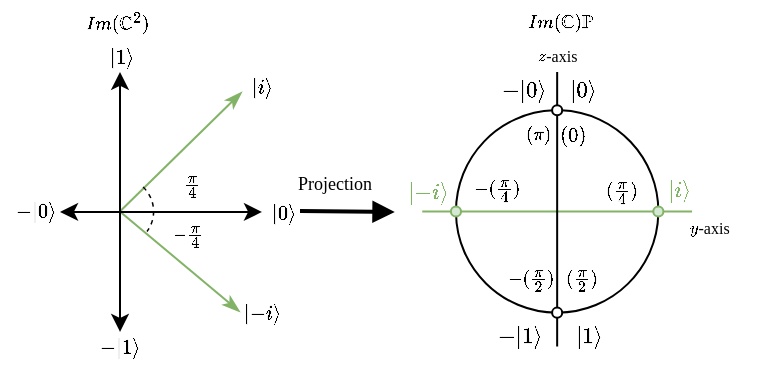 <mxfile version="26.1.1">
  <diagram name="Page-1" id="dkm-CszNJxNppMYP-VIc">
    <mxGraphModel dx="1185" dy="674" grid="1" gridSize="10" guides="1" tooltips="1" connect="1" arrows="1" fold="1" page="1" pageScale="1" pageWidth="850" pageHeight="1100" math="1" shadow="0">
      <root>
        <mxCell id="0" />
        <mxCell id="1" parent="0" />
        <mxCell id="P0czBwf82s6U8S7LUfZ7-1" value="" style="verticalLabelPosition=bottom;verticalAlign=top;html=1;shape=mxgraph.basic.arc;startAngle=0.006;endAngle=0.995;fontFamily=Times New Roman;" vertex="1" parent="1">
          <mxGeometry x="377.984" y="172.144" width="101.188" height="101.188" as="geometry" />
        </mxCell>
        <mxCell id="P0czBwf82s6U8S7LUfZ7-2" value="" style="endArrow=classicThin;startArrow=none;html=1;rounded=0;startFill=0;endFill=1;fillColor=#d5e8d4;strokeColor=#82b366;fontFamily=Times New Roman;" edge="1" parent="1">
          <mxGeometry width="50" height="50" relative="1" as="geometry">
            <mxPoint x="209.934" y="222.738" as="sourcePoint" />
            <mxPoint x="271" y="162.94" as="targetPoint" />
          </mxGeometry>
        </mxCell>
        <mxCell id="P0czBwf82s6U8S7LUfZ7-3" value="" style="endArrow=none;startArrow=classicThin;html=1;rounded=0;startFill=1;endFill=1;fillColor=#d5e8d4;strokeColor=#82b366;fontFamily=Times New Roman;" edge="1" parent="1">
          <mxGeometry width="50" height="50" relative="1" as="geometry">
            <mxPoint x="270" y="272.94" as="sourcePoint" />
            <mxPoint x="209.934" y="222.738" as="targetPoint" />
          </mxGeometry>
        </mxCell>
        <mxCell id="P0czBwf82s6U8S7LUfZ7-4" value="" style="endArrow=classic;startArrow=classic;html=1;rounded=0;fontFamily=Times New Roman;" edge="1" parent="1">
          <mxGeometry width="50" height="50" relative="1" as="geometry">
            <mxPoint x="210" y="282.94" as="sourcePoint" />
            <mxPoint x="210" y="152.94" as="targetPoint" />
          </mxGeometry>
        </mxCell>
        <mxCell id="P0czBwf82s6U8S7LUfZ7-5" value="" style="endArrow=classic;startArrow=classic;html=1;rounded=0;fontFamily=Times New Roman;" edge="1" parent="1">
          <mxGeometry width="50" height="50" relative="1" as="geometry">
            <mxPoint x="180" y="222.94" as="sourcePoint" />
            <mxPoint x="281" y="222.94" as="targetPoint" />
          </mxGeometry>
        </mxCell>
        <mxCell id="P0czBwf82s6U8S7LUfZ7-6" value="\(\ket{0}\)" style="whiteSpace=wrap;html=1;strokeWidth=0;fontSize=10;fillColor=none;strokeColor=none;fontFamily=Times New Roman;" vertex="1" parent="1">
          <mxGeometry x="283.63" y="214.306" width="16.865" height="16.865" as="geometry" />
        </mxCell>
        <mxCell id="P0czBwf82s6U8S7LUfZ7-7" value="\(-\ket{1}\)" style="whiteSpace=wrap;html=1;strokeWidth=0;fontSize=10;fillColor=none;strokeColor=none;fontFamily=Times New Roman;" vertex="1" parent="1">
          <mxGeometry x="201.5" y="285.94" width="16.86" height="7.94" as="geometry" />
        </mxCell>
        <mxCell id="P0czBwf82s6U8S7LUfZ7-8" value="\(-\ket{0}\)" style="whiteSpace=wrap;html=1;strokeWidth=0;fontSize=10;fillColor=none;strokeColor=none;fontFamily=Times New Roman;" vertex="1" parent="1">
          <mxGeometry x="160" y="213.62" width="16.865" height="16.865" as="geometry" />
        </mxCell>
        <mxCell id="P0czBwf82s6U8S7LUfZ7-9" value="\(\ket{i}\)" style="whiteSpace=wrap;html=1;strokeWidth=0;fontSize=10;fillColor=none;strokeColor=none;fontFamily=Times New Roman;" vertex="1" parent="1">
          <mxGeometry x="272.766" y="151.729" width="16.865" height="16.865" as="geometry" />
        </mxCell>
        <mxCell id="P0czBwf82s6U8S7LUfZ7-10" value="\(\ket{-i}\)" style="whiteSpace=wrap;html=1;strokeWidth=0;fontSize=10;fillColor=none;strokeColor=none;fontFamily=Times New Roman;" vertex="1" parent="1">
          <mxGeometry x="272.904" y="264.939" width="16.865" height="16.865" as="geometry" />
        </mxCell>
        <mxCell id="P0czBwf82s6U8S7LUfZ7-11" value="" style="verticalLabelPosition=bottom;verticalAlign=top;html=1;shape=mxgraph.basic.arc;startAngle=0.121;endAngle=0.351;dashed=1;strokeWidth=0.75;fontFamily=Times New Roman;" vertex="1" parent="1">
          <mxGeometry x="193.069" y="205.874" width="33.729" height="33.729" as="geometry" />
        </mxCell>
        <mxCell id="P0czBwf82s6U8S7LUfZ7-12" value="&lt;font&gt;\(\frac{\pi}{4}\)&lt;/font&gt;" style="whiteSpace=wrap;html=1;strokeWidth=0;fontSize=8;fillColor=none;strokeColor=none;fontFamily=Times New Roman;" vertex="1" parent="1">
          <mxGeometry x="237.996" y="201.127" width="16.865" height="16.865" as="geometry" />
        </mxCell>
        <mxCell id="P0czBwf82s6U8S7LUfZ7-13" value="&lt;font&gt;\(-\frac{\pi}{4}\)&lt;/font&gt;" style="whiteSpace=wrap;html=1;strokeWidth=0;fontSize=8;fillColor=none;strokeColor=none;fontFamily=Times New Roman;" vertex="1" parent="1">
          <mxGeometry x="236.073" y="226.267" width="16.865" height="16.865" as="geometry" />
        </mxCell>
        <mxCell id="P0czBwf82s6U8S7LUfZ7-14" value="&lt;span style=&quot;text-wrap-mode: nowrap;&quot;&gt;&lt;font style=&quot;font-size: 9px;&quot;&gt;Projection&lt;/font&gt;&lt;/span&gt;" style="whiteSpace=wrap;html=1;fillColor=none;strokeColor=none;fontFamily=Times New Roman;" vertex="1" parent="1">
          <mxGeometry x="297" y="199.13" width="40.76" height="16.86" as="geometry" />
        </mxCell>
        <mxCell id="P0czBwf82s6U8S7LUfZ7-15" value="" style="endArrow=block;html=1;rounded=0;strokeWidth=2;endFill=1;fontFamily=Times New Roman;" edge="1" parent="1">
          <mxGeometry width="50" height="50" relative="1" as="geometry">
            <mxPoint x="300.004" y="222.536" as="sourcePoint" />
            <mxPoint x="347.39" y="222.94" as="targetPoint" />
          </mxGeometry>
        </mxCell>
        <mxCell id="P0czBwf82s6U8S7LUfZ7-16" value="" style="endArrow=none;startArrow=none;html=1;rounded=0;startFill=0;fillColor=#d5e8d4;strokeColor=#82b366;fontFamily=Times New Roman;strokeWidth=1;" edge="1" parent="1">
          <mxGeometry width="50" height="50" relative="1" as="geometry">
            <mxPoint x="496.037" y="222.738" as="sourcePoint" />
            <mxPoint x="361.12" y="222.738" as="targetPoint" />
          </mxGeometry>
        </mxCell>
        <mxCell id="P0czBwf82s6U8S7LUfZ7-17" value="" style="endArrow=none;startArrow=none;html=1;rounded=0;startFill=0;fontFamily=Times New Roman;strokeWidth=1;" edge="1" parent="1">
          <mxGeometry width="50" height="50" relative="1" as="geometry">
            <mxPoint x="428.578" y="290.197" as="sourcePoint" />
            <mxPoint x="428.578" y="152.94" as="targetPoint" />
          </mxGeometry>
        </mxCell>
        <mxCell id="P0czBwf82s6U8S7LUfZ7-18" value="\(\ket{0}\)" style="whiteSpace=wrap;html=1;strokeWidth=0;fontSize=11;fillColor=none;strokeColor=none;fontFamily=Times New Roman;" vertex="1" parent="1">
          <mxGeometry x="433.481" y="153.847" width="16.865" height="16.865" as="geometry" />
        </mxCell>
        <mxCell id="P0czBwf82s6U8S7LUfZ7-19" value="" style="ellipse;whiteSpace=wrap;html=1;aspect=fixed;fontFamily=Times New Roman;" vertex="1" parent="1">
          <mxGeometry x="426.049" y="169.615" width="5.059" height="5.059" as="geometry" />
        </mxCell>
        <mxCell id="P0czBwf82s6U8S7LUfZ7-20" value="\(-\ket{0}\)" style="whiteSpace=wrap;html=1;strokeWidth=0;fontSize=11;fillColor=none;strokeColor=none;fontFamily=Times New Roman;" vertex="1" parent="1">
          <mxGeometry x="403.752" y="153.847" width="16.865" height="16.865" as="geometry" />
        </mxCell>
        <mxCell id="P0czBwf82s6U8S7LUfZ7-21" value="\(\ket{i}\)" style="whiteSpace=wrap;html=1;strokeWidth=0;fontSize=11;fillColor=none;strokeColor=none;fontColor=#82B366;fontFamily=Times New Roman;" vertex="1" parent="1">
          <mxGeometry x="484.86" y="203.13" width="10.14" height="16.86" as="geometry" />
        </mxCell>
        <mxCell id="P0czBwf82s6U8S7LUfZ7-22" value="\(\ket{-i}\)" style="whiteSpace=wrap;html=1;strokeWidth=0;fontSize=11;fontStyle=0;fillColor=none;strokeColor=none;fontColor=#82B366;fontFamily=Times New Roman;" vertex="1" parent="1">
          <mxGeometry x="356" y="204.81" width="17" height="16.86" as="geometry" />
        </mxCell>
        <mxCell id="P0czBwf82s6U8S7LUfZ7-23" value="" style="ellipse;whiteSpace=wrap;html=1;aspect=fixed;fontFamily=Times New Roman;" vertex="1" parent="1">
          <mxGeometry x="426.049" y="270.803" width="5.059" height="5.059" as="geometry" />
        </mxCell>
        <mxCell id="P0czBwf82s6U8S7LUfZ7-24" value="\(-\ket{1}\)" style="whiteSpace=wrap;html=1;strokeWidth=0;fontSize=11;fillColor=none;strokeColor=none;fontFamily=Times New Roman;" vertex="1" parent="1">
          <mxGeometry x="402.438" y="276.705" width="16.865" height="16.865" as="geometry" />
        </mxCell>
        <mxCell id="P0czBwf82s6U8S7LUfZ7-25" value="\(\ket{1}\)" style="whiteSpace=wrap;html=1;strokeWidth=0;fontSize=11;fillColor=none;strokeColor=none;fontFamily=Times New Roman;" vertex="1" parent="1">
          <mxGeometry x="436.167" y="276.705" width="16.865" height="16.865" as="geometry" />
        </mxCell>
        <mxCell id="P0czBwf82s6U8S7LUfZ7-26" value="&lt;font&gt;\(z\)-axis&lt;/font&gt;" style="whiteSpace=wrap;html=1;strokeWidth=0;fontSize=8;fillColor=none;strokeColor=none;fontFamily=Times New Roman;" vertex="1" parent="1">
          <mxGeometry x="417.83" y="141.09" width="21.5" height="7.79" as="geometry" />
        </mxCell>
        <mxCell id="P0czBwf82s6U8S7LUfZ7-27" value="&lt;font&gt;\(y\)-axis&lt;/font&gt;" style="whiteSpace=wrap;html=1;strokeWidth=0;fontSize=8;fillColor=none;strokeColor=none;fontFamily=Times New Roman;" vertex="1" parent="1">
          <mxGeometry x="483.232" y="222.738" width="43.848" height="16.865" as="geometry" />
        </mxCell>
        <mxCell id="P0czBwf82s6U8S7LUfZ7-28" value="" style="ellipse;whiteSpace=wrap;html=1;aspect=fixed;fillColor=#d5e8d4;strokeColor=#82b366;fontFamily=Times New Roman;" vertex="1" parent="1">
          <mxGeometry x="375.455" y="220.209" width="5.059" height="5.059" as="geometry" />
        </mxCell>
        <mxCell id="P0czBwf82s6U8S7LUfZ7-29" value="" style="ellipse;whiteSpace=wrap;html=1;aspect=fixed;fillColor=#d5e8d4;strokeColor=#82b366;fontFamily=Times New Roman;" vertex="1" parent="1">
          <mxGeometry x="476.643" y="220.209" width="5.059" height="5.059" as="geometry" />
        </mxCell>
        <mxCell id="P0czBwf82s6U8S7LUfZ7-30" value="&lt;font&gt;&lt;font&gt;&lt;span style=&quot;text-wrap-mode: nowrap;&quot;&gt;\(Im(\mathbb{C})\mathbb{P}\)&lt;/span&gt;&lt;/font&gt;&lt;/font&gt;" style="whiteSpace=wrap;html=1;fillColor=none;strokeColor=none;fontFamily=Times New Roman;fontSize=9;" vertex="1" parent="1">
          <mxGeometry x="411" y="120" width="39.16" height="16.86" as="geometry" />
        </mxCell>
        <mxCell id="P0czBwf82s6U8S7LUfZ7-31" value="&lt;span style=&quot;text-wrap-mode: nowrap;&quot;&gt;&lt;font&gt;\(Im(\mathbb{C}^2)\)&lt;/font&gt;&lt;/span&gt;" style="whiteSpace=wrap;html=1;fillColor=none;strokeColor=none;fontFamily=Times New Roman;fontSize=9;" vertex="1" parent="1">
          <mxGeometry x="191" y="120" width="36.49" height="16.86" as="geometry" />
        </mxCell>
        <mxCell id="P0czBwf82s6U8S7LUfZ7-32" value="\(\ket{1}\)" style="whiteSpace=wrap;html=1;strokeWidth=0;fontSize=10;fillColor=none;strokeColor=none;fontFamily=Times New Roman;" vertex="1" parent="1">
          <mxGeometry x="203.19" y="140.94" width="16.86" height="7.94" as="geometry" />
        </mxCell>
        <mxCell id="P0czBwf82s6U8S7LUfZ7-33" value="\((0)\)" style="whiteSpace=wrap;html=1;strokeWidth=0;fontSize=10;fillColor=none;strokeColor=none;fontFamily=Times New Roman;" vertex="1" parent="1">
          <mxGeometry x="428.051" y="175.678" width="16.865" height="16.865" as="geometry" />
        </mxCell>
        <mxCell id="P0czBwf82s6U8S7LUfZ7-34" value="\((\frac{\pi}{4})\)" style="whiteSpace=wrap;html=1;strokeWidth=0;fontSize=9;fillColor=none;strokeColor=none;fontFamily=Times New Roman;" vertex="1" parent="1">
          <mxGeometry x="452.031" y="204.807" width="16.865" height="16.865" as="geometry" />
        </mxCell>
        <mxCell id="P0czBwf82s6U8S7LUfZ7-35" value="\((\pi)\)" style="whiteSpace=wrap;html=1;strokeWidth=0;fontSize=9;fillColor=none;strokeColor=none;fontFamily=Times New Roman;" vertex="1" parent="1">
          <mxGeometry x="411.191" y="175.677" width="16.865" height="16.865" as="geometry" />
        </mxCell>
        <mxCell id="P0czBwf82s6U8S7LUfZ7-36" value="\(-(\frac{\pi}{4})\)" style="whiteSpace=wrap;html=1;strokeWidth=0;fontSize=9;fillColor=none;strokeColor=none;fontFamily=Times New Roman;" vertex="1" parent="1">
          <mxGeometry x="389.511" y="203.877" width="16.865" height="16.865" as="geometry" />
        </mxCell>
        <mxCell id="P0czBwf82s6U8S7LUfZ7-37" value="\((\frac{\pi}{2})\)" style="whiteSpace=wrap;html=1;strokeWidth=0;fontSize=9;fillColor=none;strokeColor=none;fontFamily=Times New Roman;" vertex="1" parent="1">
          <mxGeometry x="432.111" y="248.937" width="16.865" height="16.865" as="geometry" />
        </mxCell>
        <mxCell id="P0czBwf82s6U8S7LUfZ7-38" value="\(-(\frac{\pi}{2})\)" style="whiteSpace=wrap;html=1;strokeWidth=0;fontSize=9;fillColor=none;strokeColor=none;fontFamily=Times New Roman;" vertex="1" parent="1">
          <mxGeometry x="407.181" y="248.937" width="16.865" height="16.865" as="geometry" />
        </mxCell>
      </root>
    </mxGraphModel>
  </diagram>
</mxfile>
